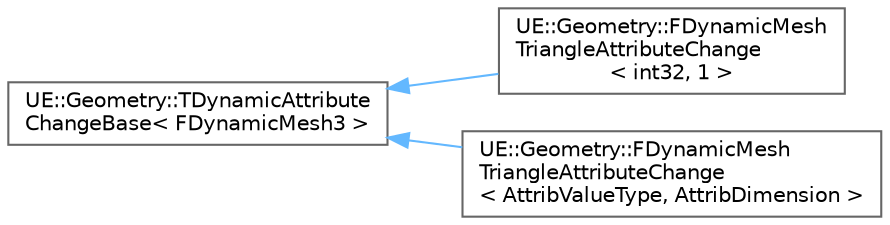 digraph "Graphical Class Hierarchy"
{
 // INTERACTIVE_SVG=YES
 // LATEX_PDF_SIZE
  bgcolor="transparent";
  edge [fontname=Helvetica,fontsize=10,labelfontname=Helvetica,labelfontsize=10];
  node [fontname=Helvetica,fontsize=10,shape=box,height=0.2,width=0.4];
  rankdir="LR";
  Node0 [id="Node000000",label="UE::Geometry::TDynamicAttribute\lChangeBase\< FDynamicMesh3 \>",height=0.2,width=0.4,color="grey40", fillcolor="white", style="filled",URL="$db/dbc/classUE_1_1Geometry_1_1TDynamicAttributeChangeBase.html",tooltip=" "];
  Node0 -> Node1 [id="edge9292_Node000000_Node000001",dir="back",color="steelblue1",style="solid",tooltip=" "];
  Node1 [id="Node000001",label="UE::Geometry::FDynamicMesh\lTriangleAttributeChange\l\< int32, 1 \>",height=0.2,width=0.4,color="grey40", fillcolor="white", style="filled",URL="$d6/d46/classUE_1_1Geometry_1_1FDynamicMeshTriangleAttributeChange.html",tooltip=" "];
  Node0 -> Node2 [id="edge9293_Node000000_Node000002",dir="back",color="steelblue1",style="solid",tooltip=" "];
  Node2 [id="Node000002",label="UE::Geometry::FDynamicMesh\lTriangleAttributeChange\l\< AttribValueType, AttribDimension \>",height=0.2,width=0.4,color="grey40", fillcolor="white", style="filled",URL="$d6/d46/classUE_1_1Geometry_1_1FDynamicMeshTriangleAttributeChange.html",tooltip=" "];
}

